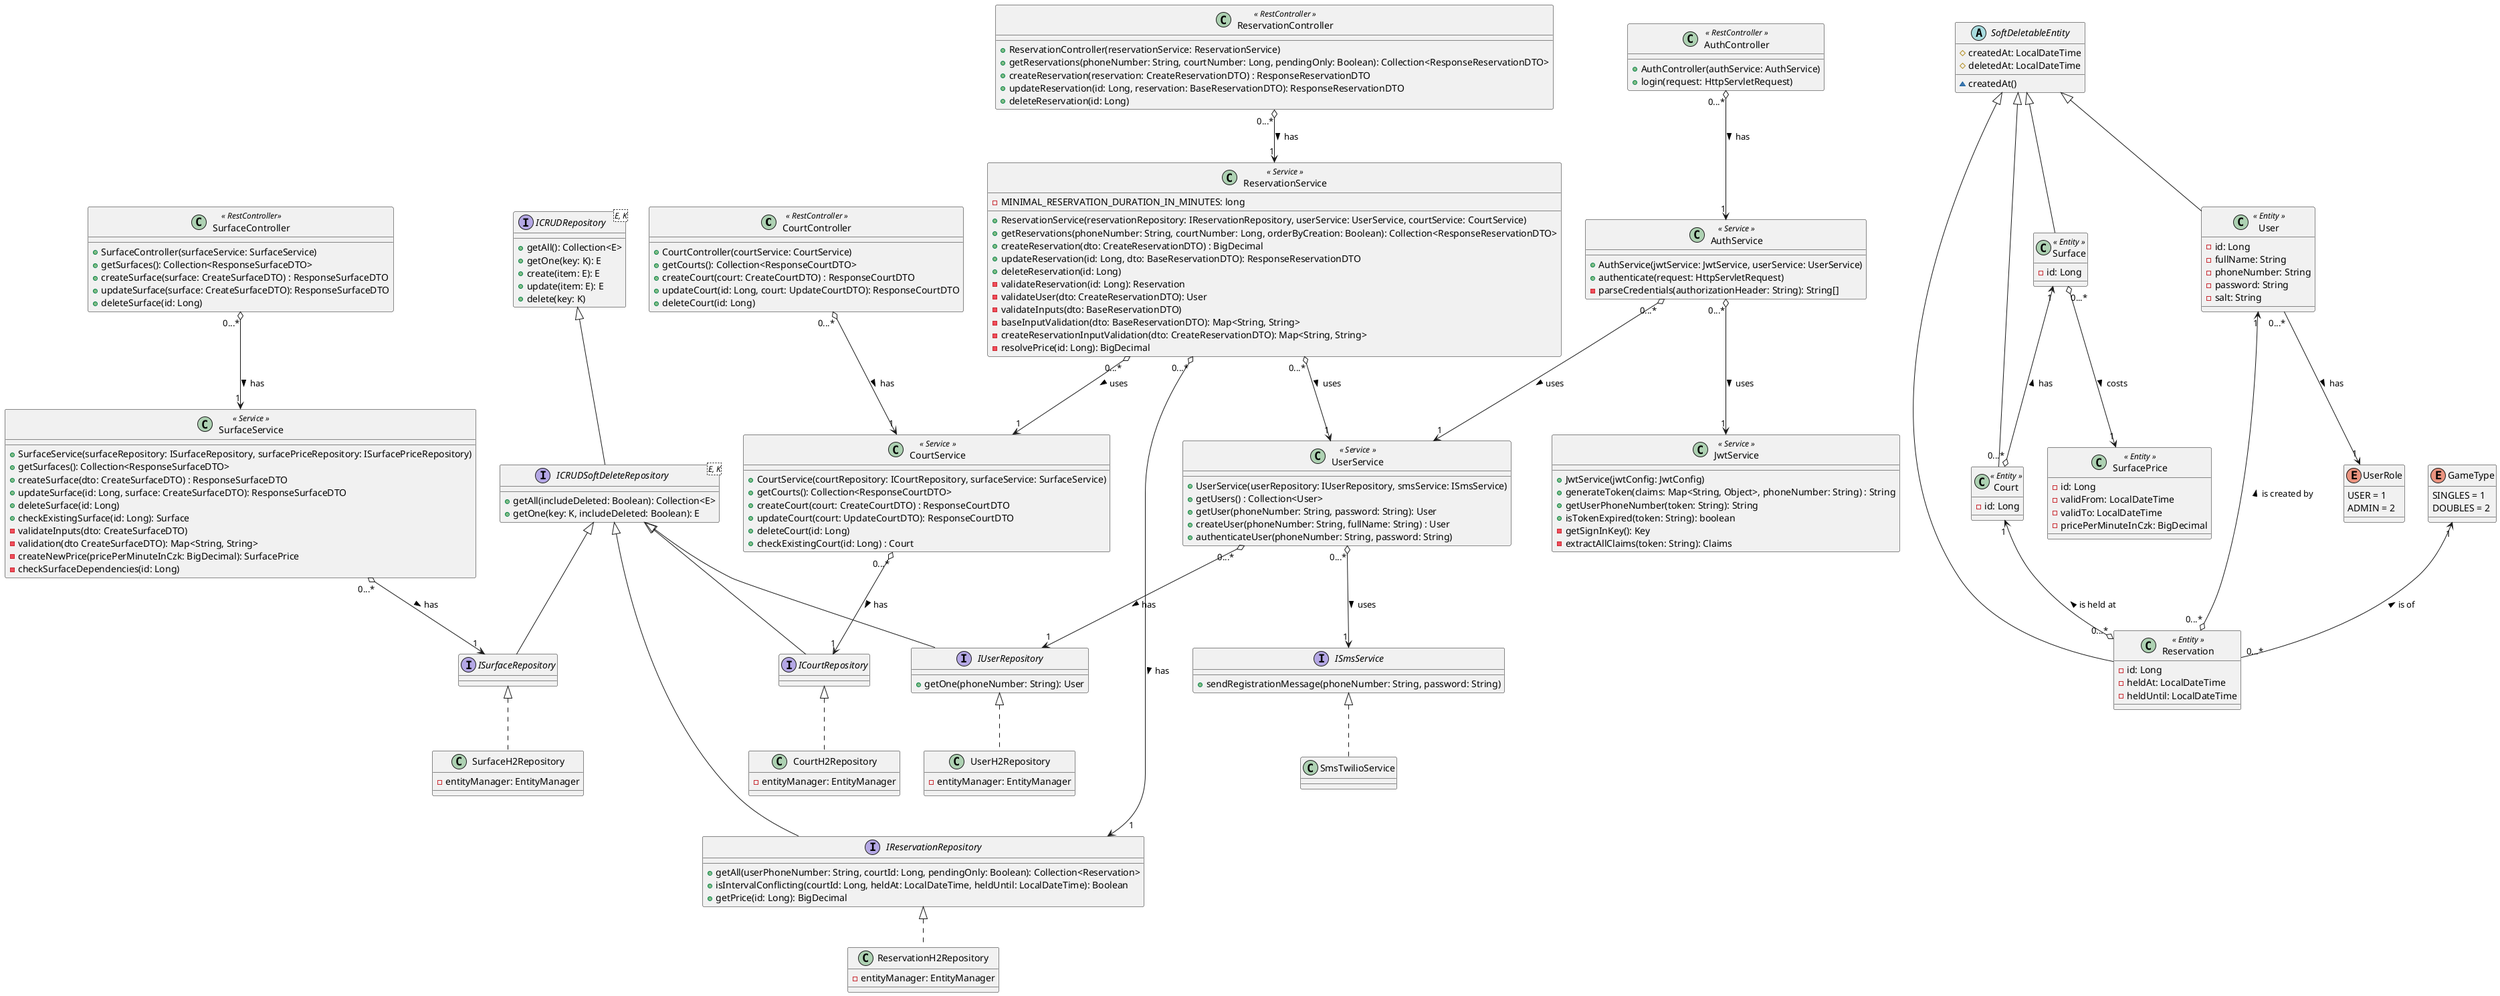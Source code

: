 @startuml tennisclub

'----------------
' CONTROLLERS
'----------------
class CourtController <<  RestController  >> {
    + CourtController(courtService: CourtService)
    + getCourts(): Collection<ResponseCourtDTO>
    + createCourt(court: CreateCourtDTO) : ResponseCourtDTO
    + updateCourt(id: Long, court: UpdateCourtDTO): ResponseCourtDTO
    + deleteCourt(id: Long)
}

class ReservationController <<  RestController  >> {
    + ReservationController(reservationService: ReservationService)
    + getReservations(phoneNumber: String, courtNumber: Long, pendingOnly: Boolean): Collection<ResponseReservationDTO>
    + createReservation(reservation: CreateReservationDTO) : ResponseReservationDTO
    + updateReservation(id: Long, reservation: BaseReservationDTO): ResponseReservationDTO
    + deleteReservation(id: Long)
}

class SurfaceController <<  RestController >> {
    + SurfaceController(surfaceService: SurfaceService)
    + getSurfaces(): Collection<ResponseSurfaceDTO>
    + createSurface(surface: CreateSurfaceDTO) : ResponseSurfaceDTO
    + updateSurface(surface: CreateSurfaceDTO): ResponseSurfaceDTO
    + deleteSurface(id: Long)
}

class AuthController <<  RestController  >> {
   + AuthController(authService: AuthService)
   + login(request: HttpServletRequest)
}

'----------------
' SERVICES
'----------------
class CourtService <<  Service  >> {
    + CourtService(courtRepository: ICourtRepository, surfaceService: SurfaceService)
    + getCourts(): Collection<ResponseCourtDTO>
    + createCourt(court: CreateCourtDTO) : ResponseCourtDTO
    + updateCourt(court: UpdateCourtDTO): ResponseCourtDTO
    + deleteCourt(id: Long)
    + checkExistingCourt(id: Long) : Court
}

class ReservationService <<  Service  >> {
    - MINIMAL_RESERVATION_DURATION_IN_MINUTES: long
    + ReservationService(reservationRepository: IReservationRepository, userService: UserService, courtService: CourtService)
    + getReservations(phoneNumber: String, courtNumber: Long, orderByCreation: Boolean): Collection<ResponseReservationDTO>
    + createReservation(dto: CreateReservationDTO) : BigDecimal
    + updateReservation(id: Long, dto: BaseReservationDTO): ResponseReservationDTO
    + deleteReservation(id: Long)
    - validateReservation(id: Long): Reservation
    - validateUser(dto: CreateReservationDTO): User
    - validateInputs(dto: BaseReservationDTO)
    - baseInputValidation(dto: BaseReservationDTO): Map<String, String>
    - createReservationInputValidation(dto: CreateReservationDTO): Map<String, String>
    - resolvePrice(id: Long): BigDecimal
}

class UserService <<  Service  >> {
    + UserService(userRepository: IUserRepository, smsService: ISmsService)
    + getUsers() : Collection<User>
    + getUser(phoneNumber: String, password: String): User
    + createUser(phoneNumber: String, fullName: String) : User
    + authenticateUser(phoneNumber: String, password: String)
}

class SurfaceService <<  Service  >> {
    + SurfaceService(surfaceRepository: ISurfaceRepository, surfacePriceRepository: ISurfacePriceRepository)
    + getSurfaces(): Collection<ResponseSurfaceDTO>
    + createSurface(dto: CreateSurfaceDTO) : ResponseSurfaceDTO
    + updateSurface(id: Long, surface: CreateSurfaceDTO): ResponseSurfaceDTO
    + deleteSurface(id: Long)
    + checkExistingSurface(id: Long): Surface
    - validateInputs(dto: CreateSurfaceDTO)
    - validation(dto CreateSurfaceDTO): Map<String, String>
    - createNewPrice(pricePerMinuteInCzk: BigDecimal): SurfacePrice
    - checkSurfaceDependencies(id: Long)
}

class AuthService <<  Service  >> {
    + AuthService(jwtService: JwtService, userService: UserService)
    + authenticate(request: HttpServletRequest)
    - parseCredentials(authorizationHeader: String): String[]
}

class JwtService <<  Service  >> {
    + JwtService(jwtConfig: JwtConfig)
    + generateToken(claims: Map<String, Object>, phoneNumber: String) : String
    + getUserPhoneNumber(token: String): String
    + isTokenExpired(token: String): boolean
    - getSignInKey(): Key
    - extractAllClaims(token: String): Claims
}

interface ISmsService {
    + sendRegistrationMessage(phoneNumber: String, password: String)
}

class SmsTwilioService implements ISmsService

'----------------
' REPOSITORIES
'----------------
interface ICRUDRepository<E, K> {
    + getAll(): Collection<E>
    + getOne(key: K): E
    + create(item: E): E
    + update(item: E): E
    + delete(key: K)
}

interface ICRUDSoftDeleteRepository<E, K> extends ICRUDRepository{
    + getAll(includeDeleted: Boolean): Collection<E>
    + getOne(key: K, includeDeleted: Boolean): E
}

'surface repository
interface ISurfaceRepository extends ICRUDSoftDeleteRepository
class SurfaceH2Repository implements ISurfaceRepository {
    - entityManager: EntityManager
}

'court repository
interface ICourtRepository extends ICRUDSoftDeleteRepository
class CourtH2Repository implements ICourtRepository {
    - entityManager: EntityManager
}

'reservation repository
interface IReservationRepository extends ICRUDSoftDeleteRepository {
    + getAll(userPhoneNumber: String, courtId: Long, pendingOnly: Boolean): Collection<Reservation>
    + isIntervalConflicting(courtId: Long, heldAt: LocalDateTime, heldUntil: LocalDateTime): Boolean
    + getPrice(id: Long): BigDecimal
}
class ReservationH2Repository implements IReservationRepository {
    - entityManager: EntityManager
}

'user repository
interface IUserRepository extends ICRUDSoftDeleteRepository {
    + getOne(phoneNumber: String): User
}
class UserH2Repository implements IUserRepository {
    - entityManager: EntityManager
}

'----------------
' ENTITIES
'----------------
abstract class SoftDeletableEntity {
    # createdAt: LocalDateTime
    # deletedAt: LocalDateTime
    ~ createdAt()
}

class Reservation <<  Entity  >> extends SoftDeletableEntity {
    - id: Long
    - heldAt: LocalDateTime
    - heldUntil: LocalDateTime
}

class Court <<  Entity  >>  extends SoftDeletableEntity {
    - id: Long
}

class Surface <<  Entity  >> extends SoftDeletableEntity {
  - id: Long
}

class SurfacePrice <<  Entity  >> {
  - id: Long
  - validFrom: LocalDateTime
  - validTo: LocalDateTime
  - pricePerMinuteInCzk: BigDecimal
}

class User <<  Entity  >> extends SoftDeletableEntity {
  - id: Long
  - fullName: String
  - phoneNumber: String
  - password: String
  - salt: String
}

enum UserRole {
  USER = 1
  ADMIN = 2
}

enum GameType {
  SINGLES = 1
  DOUBLES = 2
}

User "1" <--o "0...*" Reservation: is created by <
Court "1" <--o "0...*" Reservation: is held at <
User "0...*" --> "1" UserRole: has >

GameType "1" <-- "0...*" Reservation : is of <

Surface "1" <--o "0...*" Court: has <
Surface "0...*" o--> "1" SurfacePrice: costs >

CourtService "0...*" o--> "1" ICourtRepository : has >
CourtController "0...*" o--> "1" CourtService : has >

ReservationController "0...*" o--> "1" ReservationService : has >
ReservationService "0...*" o--> "1" UserService : uses >
ReservationService "0...*" o-----> "1" IReservationRepository : has >
ReservationService "0...*" o--> "1" CourtService : uses >

UserService "0...*" o--> "1" ISmsService : uses >
UserService "0...*" o--> "1" IUserRepository : has >

AuthController "0...*" o--> "1" AuthService : has >
AuthService "0...*" o--> "1" JwtService : uses >
AuthService "0...*" o--> "1" UserService : uses >

SurfaceService "0...*" o--> "1" ISurfaceRepository : has >
SurfaceController "0...*" o--> "1" SurfaceService : has >
@enduml